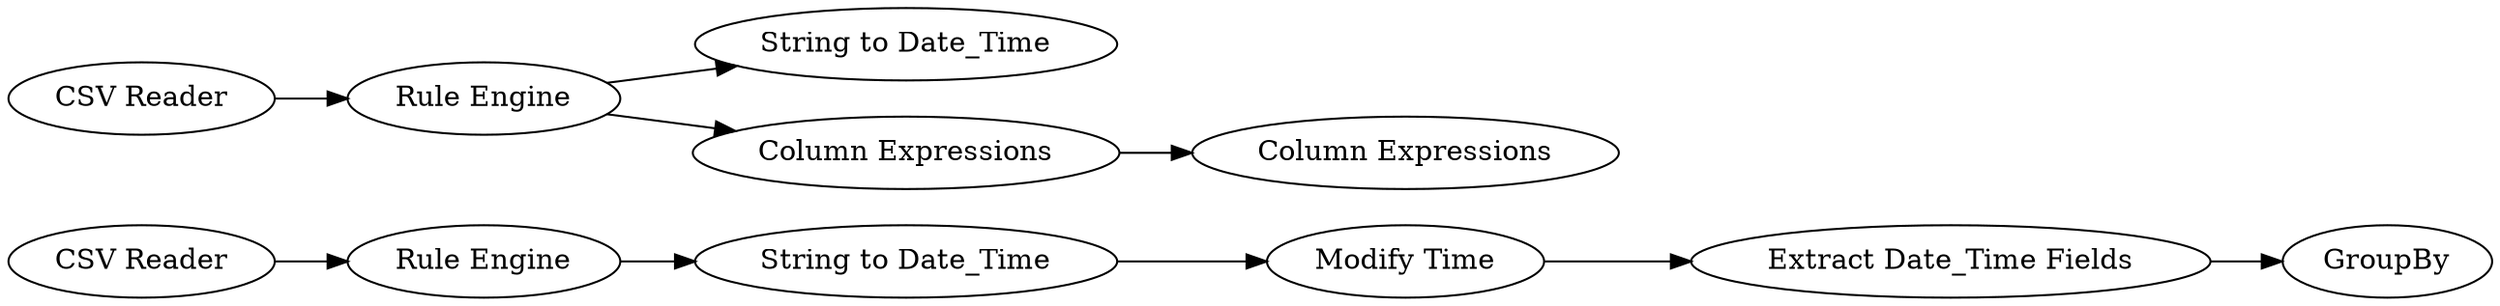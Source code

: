 digraph {
	7 -> 8
	8 -> 9
	3 -> 4
	3 -> 5
	2 -> 7
	5 -> 6
	9 -> 10
	10 -> 11
	1 -> 3
	5 [label="Column Expressions"]
	1 [label="CSV Reader"]
	7 [label="Rule Engine"]
	9 [label="Modify Time"]
	11 [label=GroupBy]
	4 [label="String to Date_Time"]
	6 [label="Column Expressions"]
	8 [label="String to Date_Time"]
	3 [label="Rule Engine"]
	2 [label="CSV Reader"]
	10 [label="Extract Date_Time Fields"]
	rankdir=LR
}
